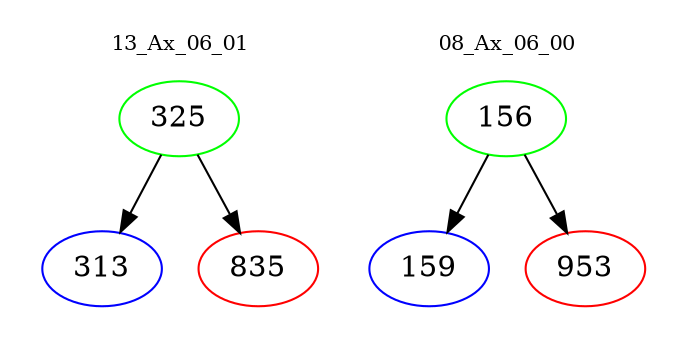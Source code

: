 digraph{
subgraph cluster_0 {
color = white
label = "13_Ax_06_01";
fontsize=10;
T0_325 [label="325", color="green"]
T0_325 -> T0_313 [color="black"]
T0_313 [label="313", color="blue"]
T0_325 -> T0_835 [color="black"]
T0_835 [label="835", color="red"]
}
subgraph cluster_1 {
color = white
label = "08_Ax_06_00";
fontsize=10;
T1_156 [label="156", color="green"]
T1_156 -> T1_159 [color="black"]
T1_159 [label="159", color="blue"]
T1_156 -> T1_953 [color="black"]
T1_953 [label="953", color="red"]
}
}
